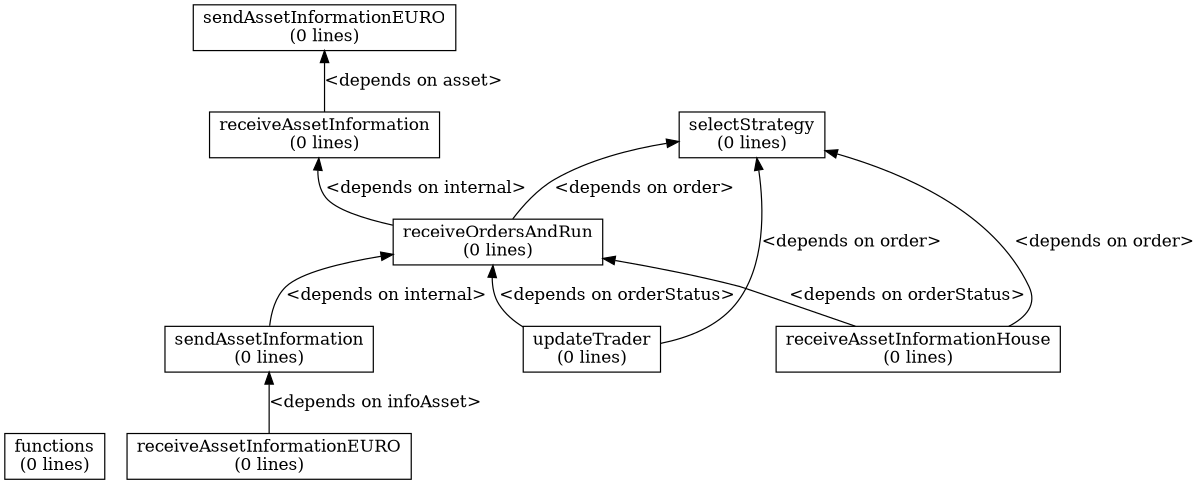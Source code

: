 digraph dependency_graph {
	rankdir=BT;
	size="8,5;"
	node [shape = rect];
	
	/* Functions */
	functions[height = 0.000000, label = "functions\n(0 lines)"]
	sendAssetInformation[height = 0.000000, label = "sendAssetInformation\n(0 lines)"]
	receiveOrdersAndRun[height = 0.000000, label = "receiveOrdersAndRun\n(0 lines)"]
	receiveAssetInformation[height = 0.000000, label = "receiveAssetInformation\n(0 lines)"]
	receiveAssetInformationHouse[height = 0.000000, label = "receiveAssetInformationHouse\n(0 lines)"]
	updateTrader[height = 0.000000, label = "updateTrader\n(0 lines)"]
	selectStrategy[height = 0.000000, label = "selectStrategy\n(0 lines)"]
	receiveAssetInformationEURO[height = 0.000000, label = "receiveAssetInformationEURO\n(0 lines)"]
	sendAssetInformationEURO[height = 0.000000, label = "sendAssetInformationEURO\n(0 lines)"]
	
	/* Dependencies */
	sendAssetInformation -> receiveOrdersAndRun [ label = "<depends on internal>" ];
	receiveOrdersAndRun -> receiveAssetInformation [ label = "<depends on internal>" ];
	receiveOrdersAndRun -> selectStrategy [ label = "<depends on order>" ];
	receiveAssetInformation -> sendAssetInformationEURO [ label = "<depends on asset>" ];
	receiveAssetInformationHouse -> selectStrategy [ label = "<depends on order>" ];
	receiveAssetInformationHouse -> receiveOrdersAndRun [ label = "<depends on orderStatus>" ];
	updateTrader -> selectStrategy [ label = "<depends on order>" ];
	updateTrader -> receiveOrdersAndRun [ label = "<depends on orderStatus>" ];
	receiveAssetInformationEURO -> sendAssetInformation [ label = "<depends on infoAsset>" ];
}